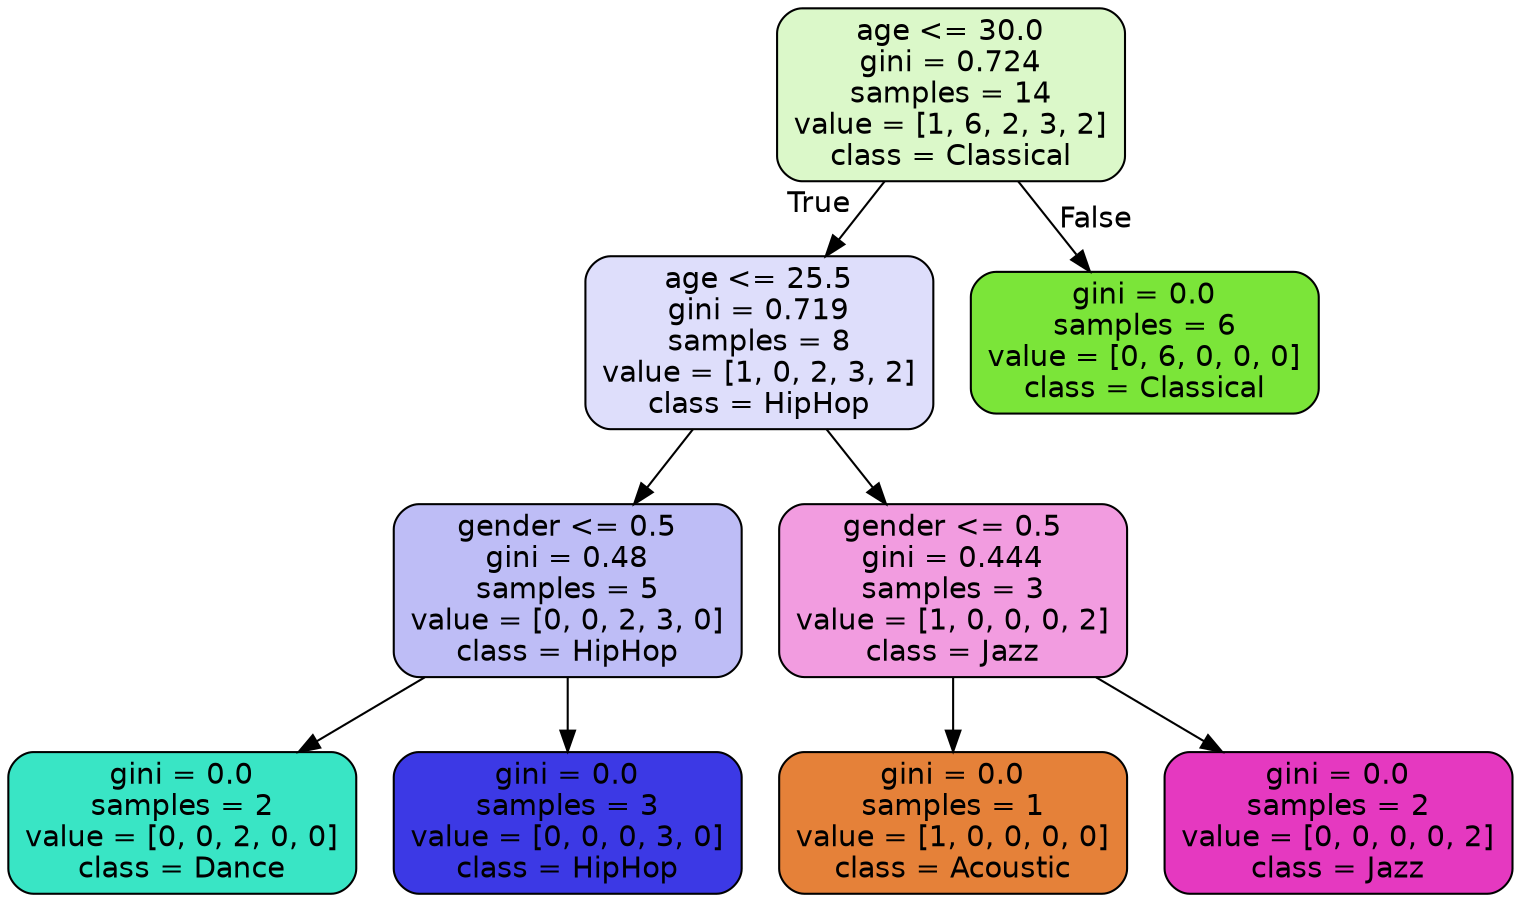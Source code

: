 digraph Tree {
node [shape=box, style="filled, rounded", color="black", fontname=helvetica] ;
edge [fontname=helvetica] ;
0 [label="age <= 30.0\ngini = 0.724\nsamples = 14\nvalue = [1, 6, 2, 3, 2]\nclass = Classical", fillcolor="#dbf8c9"] ;
1 [label="age <= 25.5\ngini = 0.719\nsamples = 8\nvalue = [1, 0, 2, 3, 2]\nclass = HipHop", fillcolor="#dedefb"] ;
0 -> 1 [labeldistance=2.5, labelangle=45, headlabel="True"] ;
2 [label="gender <= 0.5\ngini = 0.48\nsamples = 5\nvalue = [0, 0, 2, 3, 0]\nclass = HipHop", fillcolor="#bebdf6"] ;
1 -> 2 ;
3 [label="gini = 0.0\nsamples = 2\nvalue = [0, 0, 2, 0, 0]\nclass = Dance", fillcolor="#39e5c5"] ;
2 -> 3 ;
4 [label="gini = 0.0\nsamples = 3\nvalue = [0, 0, 0, 3, 0]\nclass = HipHop", fillcolor="#3c39e5"] ;
2 -> 4 ;
5 [label="gender <= 0.5\ngini = 0.444\nsamples = 3\nvalue = [1, 0, 0, 0, 2]\nclass = Jazz", fillcolor="#f29ce0"] ;
1 -> 5 ;
6 [label="gini = 0.0\nsamples = 1\nvalue = [1, 0, 0, 0, 0]\nclass = Acoustic", fillcolor="#e58139"] ;
5 -> 6 ;
7 [label="gini = 0.0\nsamples = 2\nvalue = [0, 0, 0, 0, 2]\nclass = Jazz", fillcolor="#e539c0"] ;
5 -> 7 ;
8 [label="gini = 0.0\nsamples = 6\nvalue = [0, 6, 0, 0, 0]\nclass = Classical", fillcolor="#7be539"] ;
0 -> 8 [labeldistance=2.5, labelangle=-45, headlabel="False"] ;
}